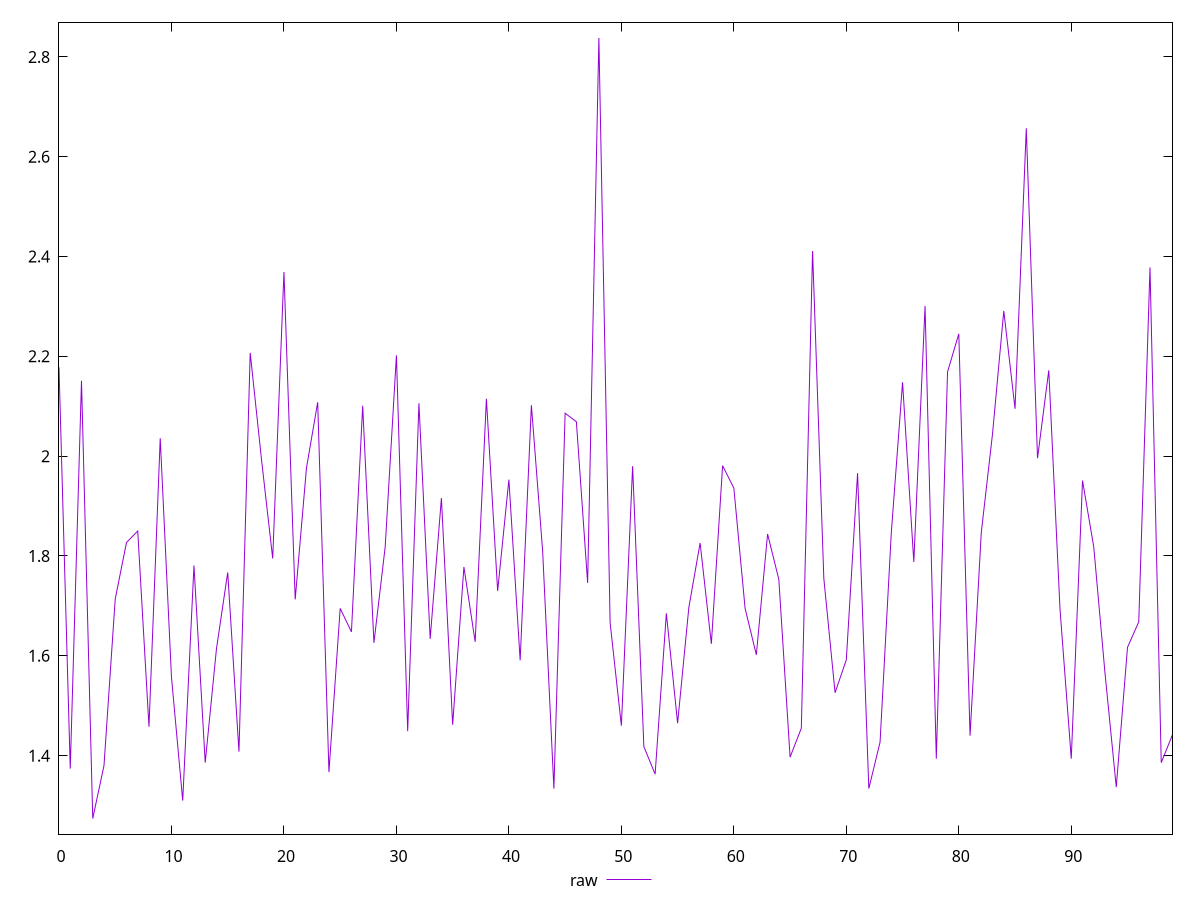 reset

$raw <<EOF
0 2.178
1 1.374
2 2.151
3 1.274
4 1.3800000000000001
5 1.714
6 1.827
7 1.85
8 1.458
9 2.036
10 1.557
11 1.31
12 1.781
13 1.3860000000000001
14 1.614
15 1.7670000000000001
16 1.408
17 2.207
18 1.994
19 1.7950000000000002
20 2.369
21 1.713
22 1.9759999999999998
23 2.1079999999999997
24 1.367
25 1.6949999999999998
26 1.6480000000000001
27 2.101
28 1.6260000000000001
29 1.818
30 2.202
31 1.449
32 2.106
33 1.634
34 1.9160000000000001
35 1.462
36 1.7779999999999998
37 1.6280000000000001
38 2.1149999999999998
39 1.73
40 1.9529999999999998
41 1.591
42 2.102
43 1.81
44 1.3339999999999999
45 2.086
46 2.069
47 1.7459999999999998
48 2.838
49 1.6660000000000001
50 1.46
51 1.9799999999999998
52 1.4180000000000001
53 1.363
54 1.685
55 1.465
56 1.6969999999999998
57 1.826
58 1.624
59 1.9810000000000003
60 1.936
61 1.695
62 1.602
63 1.8440000000000003
64 1.7530000000000001
65 1.397
66 1.455
67 2.411
68 1.7550000000000003
69 1.526
70 1.592
71 1.9660000000000002
72 1.334
73 1.4269999999999998
74 1.8470000000000002
75 2.148
76 1.7880000000000003
77 2.301
78 1.3940000000000001
79 2.1690000000000005
80 2.2449999999999997
81 1.44
82 1.847
83 2.045
84 2.291
85 2.0949999999999998
86 2.657
87 1.9960000000000002
88 2.1719999999999997
89 1.693
90 1.3940000000000001
91 1.9509999999999998
92 1.8180000000000003
93 1.565
94 1.337
95 1.617
96 1.6680000000000001
97 2.378
98 1.3860000000000001
99 1.442
EOF

set key outside below
set xrange [0:99]
set yrange [1.24272:2.8692800000000003]
set terminal svg size 640, 490 enhanced background rgb 'white'
set output "report_00007_2020-12-11T15:55:29.892Z/server-response-time/samples/pages+cached+noexternal/raw/values.svg"

plot $raw title "raw" with line

reset
